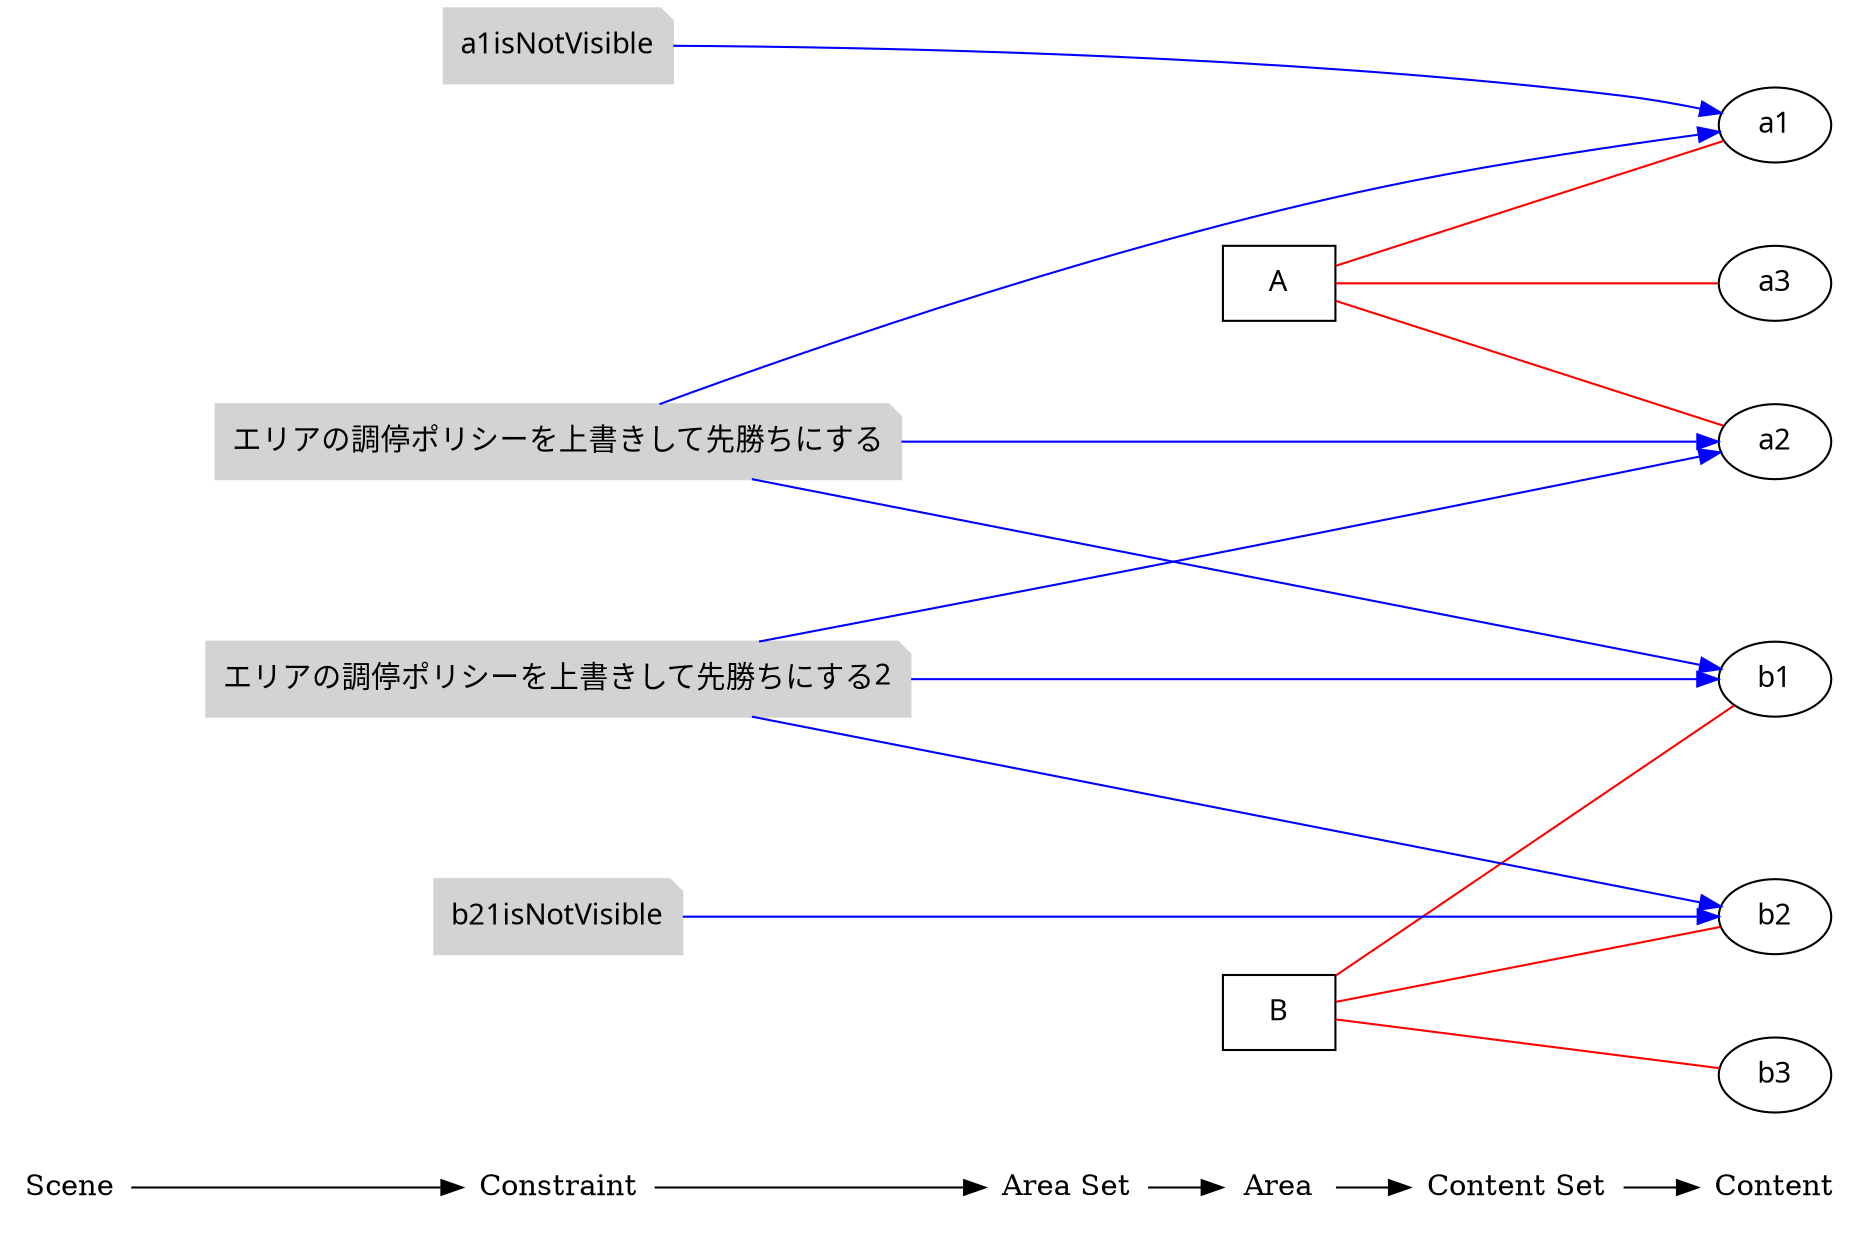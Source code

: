 digraph rule_objects_graph {
	rankdir = LR;
	charset="utf-8";
	clusterrank = global;
	
	node [shape = plaintext];
	Scene -> Constraint -> "Area Set" -> Area -> "Content Set" -> Content; 
	{ rank = same;
		node [shape = box];
		{
			Area;

			e1 [label="A", fontname="Meiryo UI"];
			e2 [label="B", fontname="Meiryo UI"];
		}
	}
	
	{ rank = same;
		node [shape = ellipse];
		{
			Content;

			e3 [label="a1", fontname="Meiryo UI"];
			e4 [label="a2", fontname="Meiryo UI"];
			e5 [label="a3", fontname="Meiryo UI"];
			e6 [label="b1", fontname="Meiryo UI"];
			e7 [label="b2", fontname="Meiryo UI"];
			e8 [label="b3", fontname="Meiryo UI"];

		}
	}
	
	{
		subgraph subareaset {
			"Area Set";
			node [shape = box, style = filled, color = lightpink];


		}
	}


	
	{
		subgraph subcontentset {
			"Content Set";
			node [shape = ellipse, style = filled, color = palegreen];


		}
	}



	

	

	e1 -> e3 [dir=none, color=red];
	e1 -> e4 [dir=none, color=red];
	e1 -> e5 [dir=none, color=red];
	e2 -> e6 [dir=none, color=red];
	e2 -> e7 [dir=none, color=red];
	e2 -> e8 [dir=none, color=red];
	

	

	subgraph scene { rank = same;
		node [shape = circle, style = filled, color = lightblue];
		{
			"Scene";

		}
	}

	{ rank = same;
		node [shape = note, style = filled, color = lightgrey];
		{
			"Constraint";
			e9 [label="a1isNotVisible", fontname="Meiryo UI"];
			e10 [label="エリアの調停ポリシーを上書きして先勝ちにする", fontname="Meiryo UI"];
			e11 [label="b21isNotVisible", fontname="Meiryo UI"];
			e12 [label="エリアの調停ポリシーを上書きして先勝ちにする2", fontname="Meiryo UI"];
		}
	}
	
	{ rank = same;
		node [shape = note, style = filled, color = lavenderblush2];
		{
			"Constraint";
		}
	}

	{ rank = same;
		node [shape = note, style = filled, color = lightpink2];
		{
			"Constraint";
		}
	}

	e9 -> e3 [color=blue];
	e10 -> e3 [color=blue];
	e10 -> e4 [color=blue];
	e10 -> e6 [color=blue];
	e11 -> e7 [color=blue];
	e12 -> e4 [color=blue];
	e12 -> e7 [color=blue];
	e12 -> e6 [color=blue];
	

	

	
}

